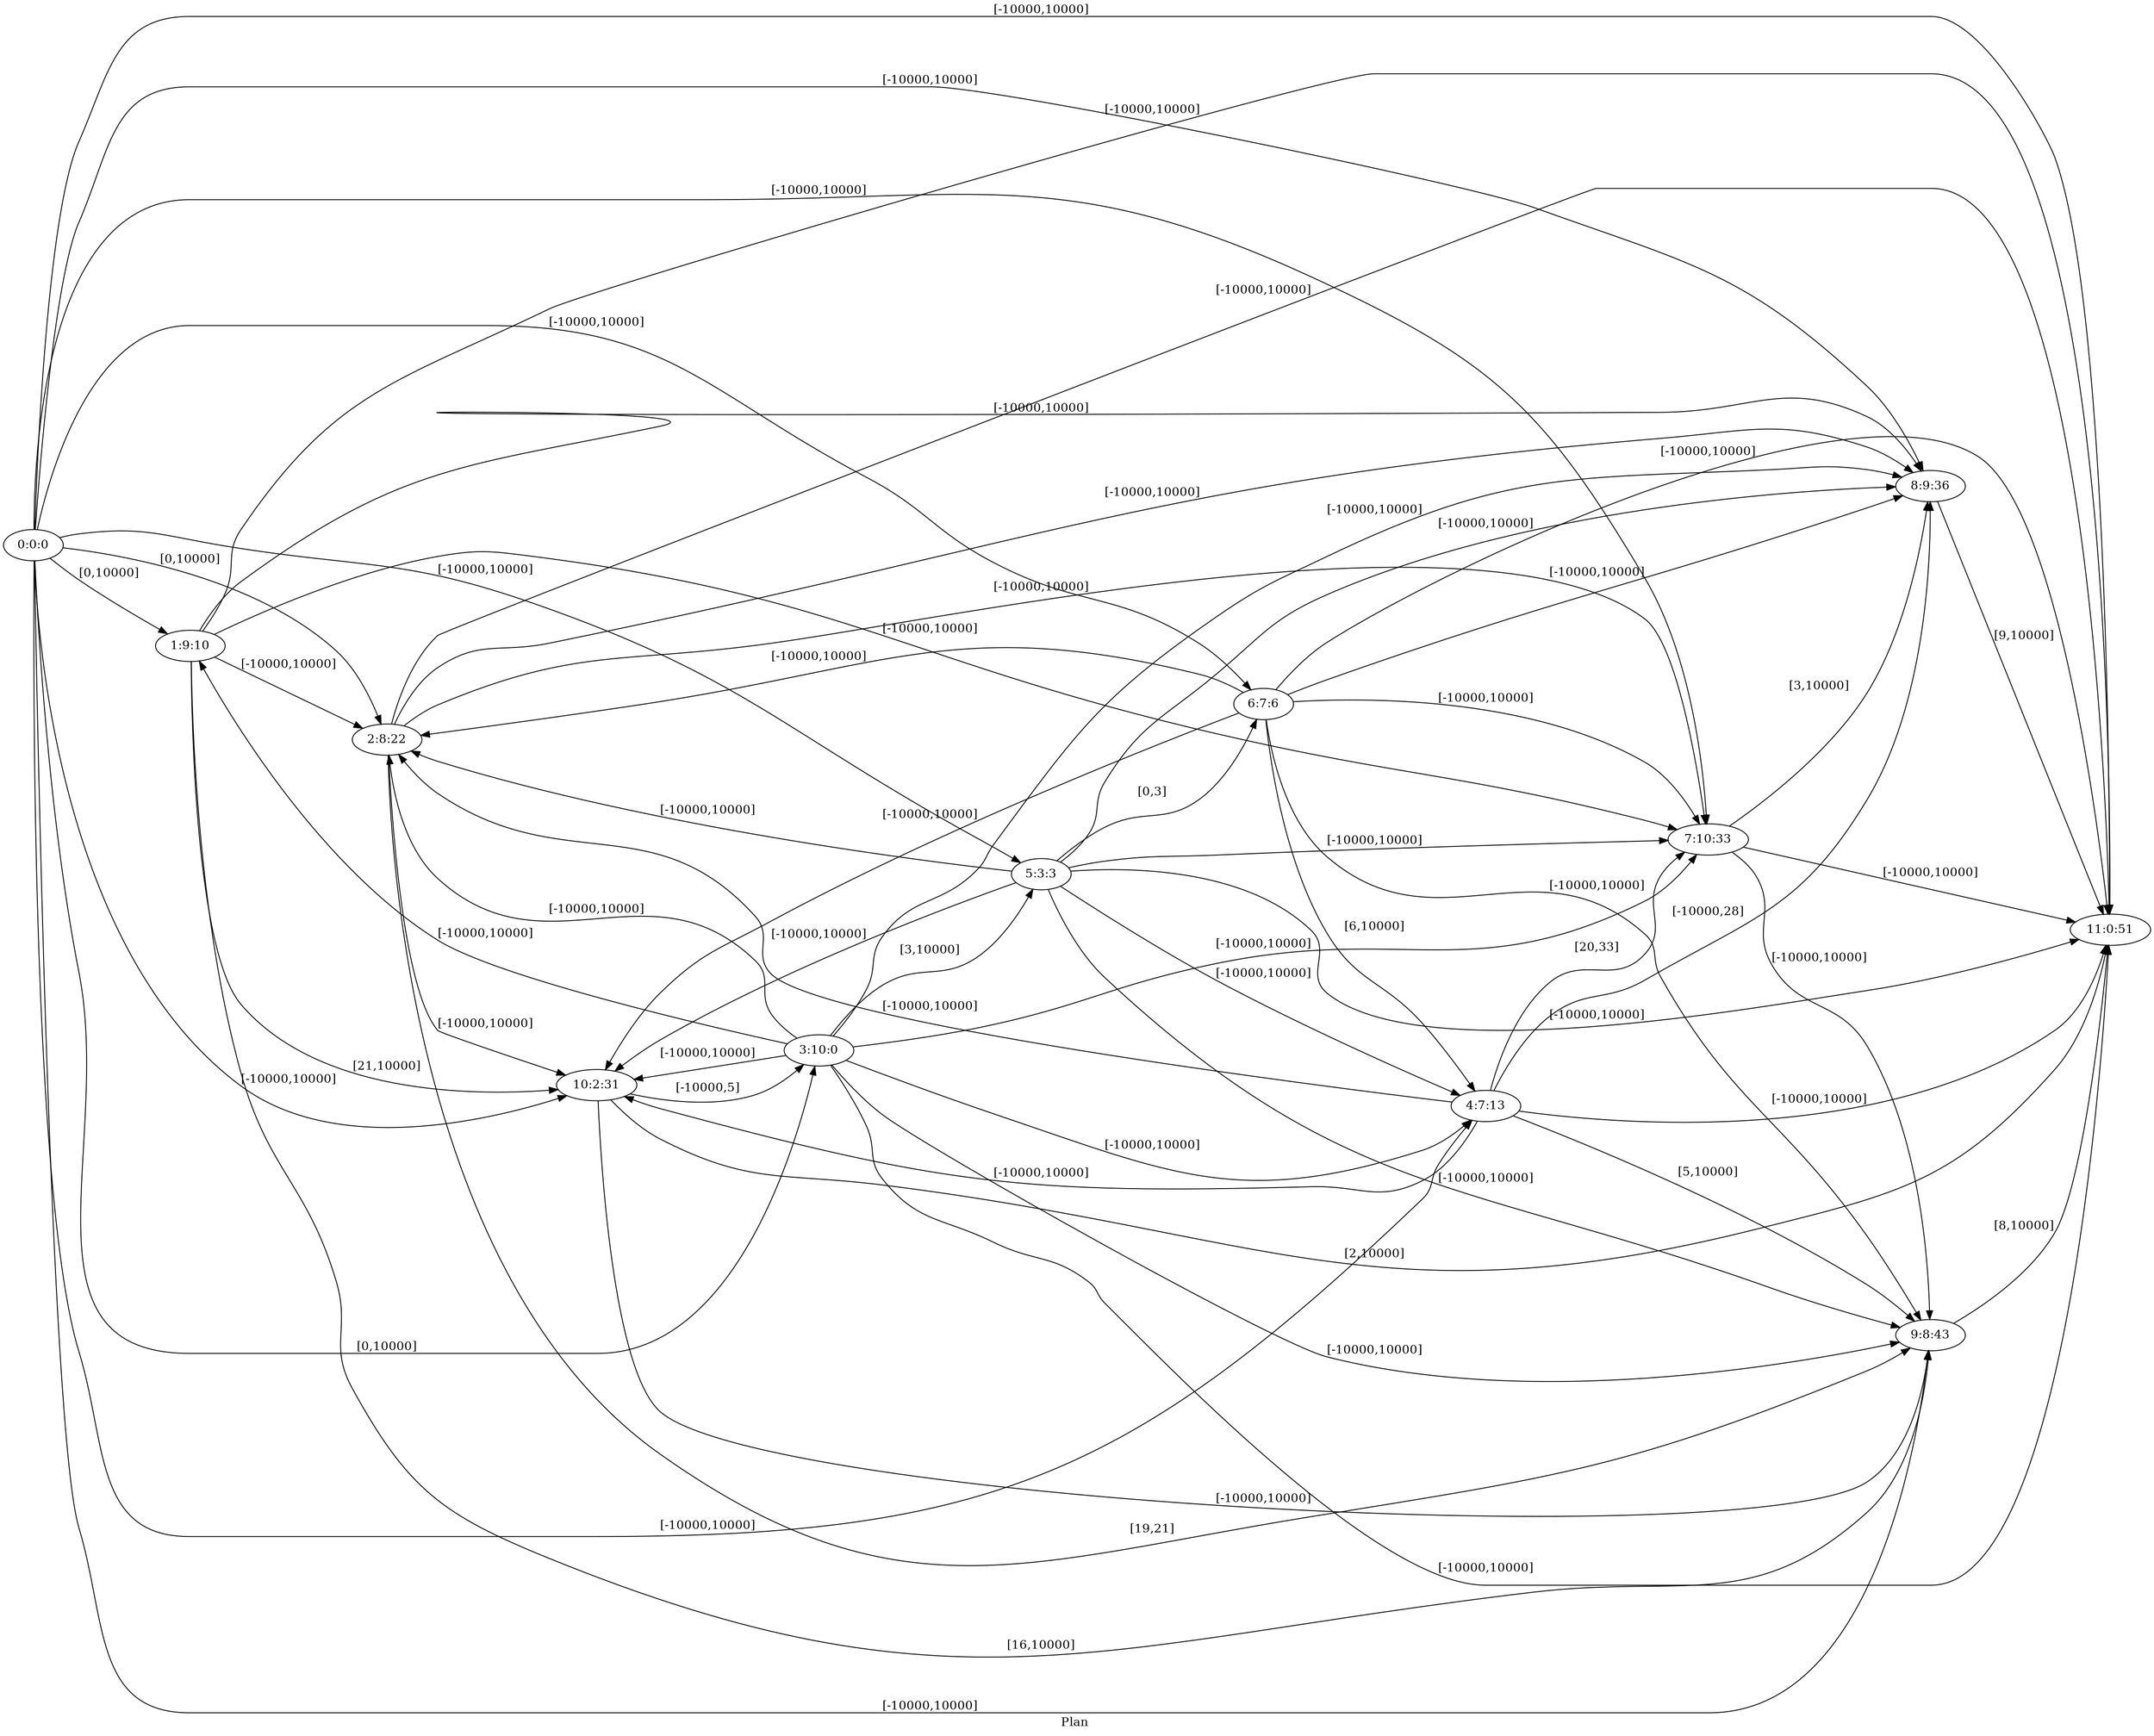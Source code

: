 digraph G {
 rankdir = LR;
 nodesep = .45; 
 size = 30;
label="Plan ";
 fldt = 0.594349;
"0:0:0"->"1:9:10"[ label = "[0,10000]"];
"0:0:0"->"2:8:22"[ label = "[0,10000]"];
"0:0:0"->"3:10:0"[ label = "[0,10000]"];
"0:0:0"->"4:7:13"[ label = "[-10000,10000]"];
"0:0:0"->"5:3:3"[ label = "[-10000,10000]"];
"0:0:0"->"6:7:6"[ label = "[-10000,10000]"];
"0:0:0"->"7:10:33"[ label = "[-10000,10000]"];
"0:0:0"->"8:9:36"[ label = "[-10000,10000]"];
"0:0:0"->"9:8:43"[ label = "[-10000,10000]"];
"0:0:0"->"10:2:31"[ label = "[-10000,10000]"];
"0:0:0"->"11:0:51"[ label = "[-10000,10000]"];
"1:9:10"->"2:8:22"[ label = "[-10000,10000]"];
"1:9:10"->"7:10:33"[ label = "[-10000,10000]"];
"1:9:10"->"8:9:36"[ label = "[-10000,10000]"];
"1:9:10"->"9:8:43"[ label = "[16,10000]"];
"1:9:10"->"10:2:31"[ label = "[21,10000]"];
"1:9:10"->"11:0:51"[ label = "[-10000,10000]"];
"2:8:22"->"7:10:33"[ label = "[-10000,10000]"];
"2:8:22"->"8:9:36"[ label = "[-10000,10000]"];
"2:8:22"->"9:8:43"[ label = "[19,21]"];
"2:8:22"->"10:2:31"[ label = "[-10000,10000]"];
"2:8:22"->"11:0:51"[ label = "[-10000,10000]"];
"3:10:0"->"1:9:10"[ label = "[-10000,10000]"];
"3:10:0"->"2:8:22"[ label = "[-10000,10000]"];
"3:10:0"->"4:7:13"[ label = "[-10000,10000]"];
"3:10:0"->"5:3:3"[ label = "[3,10000]"];
"3:10:0"->"7:10:33"[ label = "[-10000,10000]"];
"3:10:0"->"8:9:36"[ label = "[-10000,10000]"];
"3:10:0"->"9:8:43"[ label = "[-10000,10000]"];
"3:10:0"->"10:2:31"[ label = "[-10000,10000]"];
"3:10:0"->"11:0:51"[ label = "[-10000,10000]"];
"4:7:13"->"2:8:22"[ label = "[-10000,10000]"];
"4:7:13"->"7:10:33"[ label = "[20,33]"];
"4:7:13"->"8:9:36"[ label = "[-10000,28]"];
"4:7:13"->"9:8:43"[ label = "[5,10000]"];
"4:7:13"->"10:2:31"[ label = "[-10000,10000]"];
"4:7:13"->"11:0:51"[ label = "[-10000,10000]"];
"5:3:3"->"2:8:22"[ label = "[-10000,10000]"];
"5:3:3"->"4:7:13"[ label = "[-10000,10000]"];
"5:3:3"->"6:7:6"[ label = "[0,3]"];
"5:3:3"->"7:10:33"[ label = "[-10000,10000]"];
"5:3:3"->"8:9:36"[ label = "[-10000,10000]"];
"5:3:3"->"9:8:43"[ label = "[-10000,10000]"];
"5:3:3"->"10:2:31"[ label = "[-10000,10000]"];
"5:3:3"->"11:0:51"[ label = "[-10000,10000]"];
"6:7:6"->"2:8:22"[ label = "[-10000,10000]"];
"6:7:6"->"4:7:13"[ label = "[6,10000]"];
"6:7:6"->"7:10:33"[ label = "[-10000,10000]"];
"6:7:6"->"8:9:36"[ label = "[-10000,10000]"];
"6:7:6"->"9:8:43"[ label = "[-10000,10000]"];
"6:7:6"->"10:2:31"[ label = "[-10000,10000]"];
"6:7:6"->"11:0:51"[ label = "[-10000,10000]"];
"7:10:33"->"8:9:36"[ label = "[3,10000]"];
"7:10:33"->"9:8:43"[ label = "[-10000,10000]"];
"7:10:33"->"11:0:51"[ label = "[-10000,10000]"];
"8:9:36"->"11:0:51"[ label = "[9,10000]"];
"9:8:43"->"11:0:51"[ label = "[8,10000]"];
"10:2:31"->"3:10:0"[ label = "[-10000,5]"];
"10:2:31"->"9:8:43"[ label = "[-10000,10000]"];
"10:2:31"->"11:0:51"[ label = "[2,10000]"];
}
